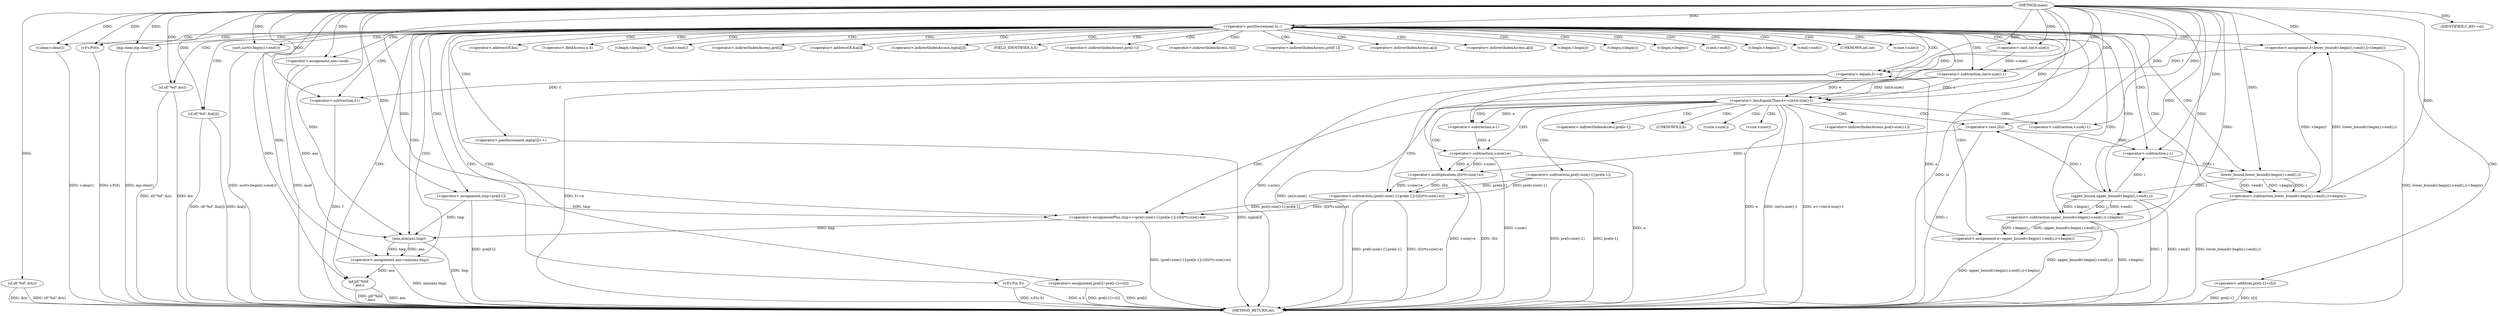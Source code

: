 digraph "main" {  
"1000130" [label = "(METHOD,main)" ]
"1000251" [label = "(METHOD_RETURN,int)" ]
"1000132" [label = "(sf,sf(\"%d\",&tc))" ]
"1000137" [label = "(<operator>.postDecrement,tc--)" ]
"1000140" [label = "(<operator>.assignment,ans=mod)" ]
"1000143" [label = "(v.clear,v.clear())" ]
"1000144" [label = "(v.P,v.P(0))" ]
"1000146" [label = "(mp.clear,mp.clear())" ]
"1000147" [label = "(sf,sf(\"%d\",&n))" ]
"1000165" [label = "(v.P,v.P(x.S))" ]
"1000169" [label = "(sort,sort(v.begin(),v.end()))" ]
"1000172" [label = "(<operator>.assignment,pre[i]=pre[i-1]+v[i])" ]
"1000248" [label = "(pf,pf(\"%lld\n\",ans))" ]
"1000152" [label = "(sf,sf(\"%d\",&a[i]))" ]
"1000158" [label = "(<operator>.postIncrement,mp[a[i]]++)" ]
"1000186" [label = "(<operator>.assignment,f=lower_bound(v.begin(),v.end(),i)-v.begin())" ]
"1000194" [label = "(<operator>.assignment,e=upper_bound(v.begin(),v.end(),i)-v.begin())" ]
"1000207" [label = "(<operator>.assignment,tmp=pre[f-1])" ]
"1000243" [label = "(<operator>.assignment,ans=min(ans,tmp))" ]
"1000176" [label = "(<operator>.addition,pre[i-1]+v[i])" ]
"1000203" [label = "(<operator>.equals,f==e)" ]
"1000206" [label = "(IDENTIFIER,C,if(f==e))" ]
"1000215" [label = "(<operator>.lessEqualsThan,e<=(int)v.size()-1)" ]
"1000222" [label = "(<operator>.assignmentPlus,tmp+=(pre[v.size()-1]-pre[e-1])-((ll)i*(v.size()-e)))" ]
"1000188" [label = "(<operator>.subtraction,lower_bound(v.begin(),v.end(),i)-v.begin())" ]
"1000196" [label = "(<operator>.subtraction,upper_bound(v.begin(),v.end(),i)-v.begin())" ]
"1000245" [label = "(min,min(ans,tmp))" ]
"1000179" [label = "(<operator>.subtraction,i-1)" ]
"1000189" [label = "(lower_bound,lower_bound(v.begin(),v.end(),i))" ]
"1000197" [label = "(upper_bound,upper_bound(v.begin(),v.end(),i))" ]
"1000211" [label = "(<operator>.subtraction,f-1)" ]
"1000217" [label = "(<operator>.subtraction,(int)v.size()-1)" ]
"1000224" [label = "(<operator>.subtraction,(pre[v.size()-1]-pre[e-1])-((ll)i*(v.size()-e)))" ]
"1000218" [label = "(<operator>.cast,(int)v.size())" ]
"1000225" [label = "(<operator>.subtraction,pre[v.size()-1]-pre[e-1])" ]
"1000236" [label = "(<operator>.multiplication,(ll)i*(v.size()-e))" ]
"1000237" [label = "(<operator>.cast,(ll)i)" ]
"1000240" [label = "(<operator>.subtraction,v.size()-e)" ]
"1000228" [label = "(<operator>.subtraction,v.size()-1)" ]
"1000233" [label = "(<operator>.subtraction,e-1)" ]
"1000149" [label = "(<operator>.addressOf,&n)" ]
"1000166" [label = "(<operator>.fieldAccess,x.S)" ]
"1000170" [label = "(v.begin,v.begin())" ]
"1000171" [label = "(v.end,v.end())" ]
"1000173" [label = "(<operator>.indirectIndexAccess,pre[i])" ]
"1000154" [label = "(<operator>.addressOf,&a[i])" ]
"1000159" [label = "(<operator>.indirectIndexAccess,mp[a[i]])" ]
"1000168" [label = "(FIELD_IDENTIFIER,S,S)" ]
"1000177" [label = "(<operator>.indirectIndexAccess,pre[i-1])" ]
"1000182" [label = "(<operator>.indirectIndexAccess,v[i])" ]
"1000209" [label = "(<operator>.indirectIndexAccess,pre[f-1])" ]
"1000155" [label = "(<operator>.indirectIndexAccess,a[i])" ]
"1000161" [label = "(<operator>.indirectIndexAccess,a[i])" ]
"1000193" [label = "(v.begin,v.begin())" ]
"1000201" [label = "(v.begin,v.begin())" ]
"1000190" [label = "(v.begin,v.begin())" ]
"1000191" [label = "(v.end,v.end())" ]
"1000198" [label = "(v.begin,v.begin())" ]
"1000199" [label = "(v.end,v.end())" ]
"1000219" [label = "(UNKNOWN,int,int)" ]
"1000220" [label = "(v.size,v.size())" ]
"1000226" [label = "(<operator>.indirectIndexAccess,pre[v.size()-1])" ]
"1000231" [label = "(<operator>.indirectIndexAccess,pre[e-1])" ]
"1000238" [label = "(UNKNOWN,ll,ll)" ]
"1000241" [label = "(v.size,v.size())" ]
"1000229" [label = "(v.size,v.size())" ]
  "1000132" -> "1000251"  [ label = "DDG: &tc"] 
  "1000132" -> "1000251"  [ label = "DDG: sf(\"%d\",&tc)"] 
  "1000137" -> "1000251"  [ label = "DDG: tc"] 
  "1000143" -> "1000251"  [ label = "DDG: v.clear()"] 
  "1000144" -> "1000251"  [ label = "DDG: v.P(0)"] 
  "1000146" -> "1000251"  [ label = "DDG: mp.clear()"] 
  "1000147" -> "1000251"  [ label = "DDG: &n"] 
  "1000147" -> "1000251"  [ label = "DDG: sf(\"%d\",&n)"] 
  "1000152" -> "1000251"  [ label = "DDG: &a[i]"] 
  "1000152" -> "1000251"  [ label = "DDG: sf(\"%d\",&a[i])"] 
  "1000158" -> "1000251"  [ label = "DDG: mp[a[i]]"] 
  "1000165" -> "1000251"  [ label = "DDG: x.S"] 
  "1000165" -> "1000251"  [ label = "DDG: v.P(x.S)"] 
  "1000169" -> "1000251"  [ label = "DDG: sort(v.begin(),v.end())"] 
  "1000172" -> "1000251"  [ label = "DDG: pre[i]"] 
  "1000176" -> "1000251"  [ label = "DDG: pre[i-1]"] 
  "1000176" -> "1000251"  [ label = "DDG: v[i]"] 
  "1000172" -> "1000251"  [ label = "DDG: pre[i-1]+v[i]"] 
  "1000188" -> "1000251"  [ label = "DDG: lower_bound(v.begin(),v.end(),i)"] 
  "1000186" -> "1000251"  [ label = "DDG: lower_bound(v.begin(),v.end(),i)-v.begin()"] 
  "1000197" -> "1000251"  [ label = "DDG: v.end()"] 
  "1000197" -> "1000251"  [ label = "DDG: i"] 
  "1000196" -> "1000251"  [ label = "DDG: upper_bound(v.begin(),v.end(),i)"] 
  "1000196" -> "1000251"  [ label = "DDG: v.begin()"] 
  "1000194" -> "1000251"  [ label = "DDG: upper_bound(v.begin(),v.end(),i)-v.begin()"] 
  "1000203" -> "1000251"  [ label = "DDG: f==e"] 
  "1000211" -> "1000251"  [ label = "DDG: f"] 
  "1000207" -> "1000251"  [ label = "DDG: pre[f-1]"] 
  "1000215" -> "1000251"  [ label = "DDG: e"] 
  "1000218" -> "1000251"  [ label = "DDG: v.size()"] 
  "1000217" -> "1000251"  [ label = "DDG: (int)v.size()"] 
  "1000215" -> "1000251"  [ label = "DDG: (int)v.size()-1"] 
  "1000215" -> "1000251"  [ label = "DDG: e<=(int)v.size()-1"] 
  "1000225" -> "1000251"  [ label = "DDG: pre[v.size()-1]"] 
  "1000225" -> "1000251"  [ label = "DDG: pre[e-1]"] 
  "1000224" -> "1000251"  [ label = "DDG: pre[v.size()-1]-pre[e-1]"] 
  "1000237" -> "1000251"  [ label = "DDG: i"] 
  "1000236" -> "1000251"  [ label = "DDG: (ll)i"] 
  "1000240" -> "1000251"  [ label = "DDG: v.size()"] 
  "1000240" -> "1000251"  [ label = "DDG: e"] 
  "1000236" -> "1000251"  [ label = "DDG: v.size()-e"] 
  "1000224" -> "1000251"  [ label = "DDG: (ll)i*(v.size()-e)"] 
  "1000222" -> "1000251"  [ label = "DDG: (pre[v.size()-1]-pre[e-1])-((ll)i*(v.size()-e))"] 
  "1000245" -> "1000251"  [ label = "DDG: tmp"] 
  "1000243" -> "1000251"  [ label = "DDG: min(ans,tmp)"] 
  "1000248" -> "1000251"  [ label = "DDG: ans"] 
  "1000248" -> "1000251"  [ label = "DDG: pf(\"%lld\n\",ans)"] 
  "1000140" -> "1000251"  [ label = "DDG: mod"] 
  "1000130" -> "1000132"  [ label = "DDG: "] 
  "1000130" -> "1000137"  [ label = "DDG: "] 
  "1000130" -> "1000140"  [ label = "DDG: "] 
  "1000130" -> "1000143"  [ label = "DDG: "] 
  "1000130" -> "1000146"  [ label = "DDG: "] 
  "1000130" -> "1000144"  [ label = "DDG: "] 
  "1000130" -> "1000147"  [ label = "DDG: "] 
  "1000130" -> "1000169"  [ label = "DDG: "] 
  "1000188" -> "1000186"  [ label = "DDG: v.begin()"] 
  "1000188" -> "1000186"  [ label = "DDG: lower_bound(v.begin(),v.end(),i)"] 
  "1000196" -> "1000194"  [ label = "DDG: v.begin()"] 
  "1000196" -> "1000194"  [ label = "DDG: upper_bound(v.begin(),v.end(),i)"] 
  "1000245" -> "1000243"  [ label = "DDG: tmp"] 
  "1000245" -> "1000243"  [ label = "DDG: ans"] 
  "1000130" -> "1000248"  [ label = "DDG: "] 
  "1000243" -> "1000248"  [ label = "DDG: ans"] 
  "1000130" -> "1000152"  [ label = "DDG: "] 
  "1000130" -> "1000186"  [ label = "DDG: "] 
  "1000130" -> "1000194"  [ label = "DDG: "] 
  "1000130" -> "1000206"  [ label = "DDG: "] 
  "1000130" -> "1000207"  [ label = "DDG: "] 
  "1000224" -> "1000222"  [ label = "DDG: (ll)i*(v.size()-e)"] 
  "1000224" -> "1000222"  [ label = "DDG: pre[v.size()-1]-pre[e-1]"] 
  "1000130" -> "1000243"  [ label = "DDG: "] 
  "1000189" -> "1000188"  [ label = "DDG: v.end()"] 
  "1000189" -> "1000188"  [ label = "DDG: v.begin()"] 
  "1000189" -> "1000188"  [ label = "DDG: i"] 
  "1000130" -> "1000188"  [ label = "DDG: "] 
  "1000197" -> "1000196"  [ label = "DDG: i"] 
  "1000197" -> "1000196"  [ label = "DDG: v.end()"] 
  "1000197" -> "1000196"  [ label = "DDG: v.begin()"] 
  "1000130" -> "1000196"  [ label = "DDG: "] 
  "1000186" -> "1000203"  [ label = "DDG: f"] 
  "1000130" -> "1000203"  [ label = "DDG: "] 
  "1000194" -> "1000203"  [ label = "DDG: e"] 
  "1000203" -> "1000215"  [ label = "DDG: e"] 
  "1000130" -> "1000215"  [ label = "DDG: "] 
  "1000217" -> "1000215"  [ label = "DDG: (int)v.size()"] 
  "1000217" -> "1000215"  [ label = "DDG: 1"] 
  "1000207" -> "1000222"  [ label = "DDG: tmp"] 
  "1000130" -> "1000222"  [ label = "DDG: "] 
  "1000140" -> "1000245"  [ label = "DDG: ans"] 
  "1000130" -> "1000245"  [ label = "DDG: "] 
  "1000207" -> "1000245"  [ label = "DDG: tmp"] 
  "1000222" -> "1000245"  [ label = "DDG: tmp"] 
  "1000197" -> "1000179"  [ label = "DDG: i"] 
  "1000237" -> "1000179"  [ label = "DDG: i"] 
  "1000130" -> "1000179"  [ label = "DDG: "] 
  "1000130" -> "1000189"  [ label = "DDG: "] 
  "1000179" -> "1000189"  [ label = "DDG: i"] 
  "1000130" -> "1000197"  [ label = "DDG: "] 
  "1000189" -> "1000197"  [ label = "DDG: i"] 
  "1000203" -> "1000211"  [ label = "DDG: f"] 
  "1000130" -> "1000211"  [ label = "DDG: "] 
  "1000218" -> "1000217"  [ label = "DDG: v.size()"] 
  "1000130" -> "1000217"  [ label = "DDG: "] 
  "1000225" -> "1000224"  [ label = "DDG: pre[e-1]"] 
  "1000225" -> "1000224"  [ label = "DDG: pre[v.size()-1]"] 
  "1000236" -> "1000224"  [ label = "DDG: (ll)i"] 
  "1000236" -> "1000224"  [ label = "DDG: v.size()-e"] 
  "1000130" -> "1000218"  [ label = "DDG: "] 
  "1000237" -> "1000236"  [ label = "DDG: i"] 
  "1000240" -> "1000236"  [ label = "DDG: e"] 
  "1000240" -> "1000236"  [ label = "DDG: v.size()"] 
  "1000197" -> "1000237"  [ label = "DDG: i"] 
  "1000130" -> "1000237"  [ label = "DDG: "] 
  "1000130" -> "1000240"  [ label = "DDG: "] 
  "1000233" -> "1000240"  [ label = "DDG: e"] 
  "1000130" -> "1000228"  [ label = "DDG: "] 
  "1000215" -> "1000233"  [ label = "DDG: e"] 
  "1000130" -> "1000233"  [ label = "DDG: "] 
  "1000137" -> "1000211"  [ label = "CDG: "] 
  "1000137" -> "1000191"  [ label = "CDG: "] 
  "1000137" -> "1000161"  [ label = "CDG: "] 
  "1000137" -> "1000199"  [ label = "CDG: "] 
  "1000137" -> "1000182"  [ label = "CDG: "] 
  "1000137" -> "1000197"  [ label = "CDG: "] 
  "1000137" -> "1000166"  [ label = "CDG: "] 
  "1000137" -> "1000243"  [ label = "CDG: "] 
  "1000137" -> "1000144"  [ label = "CDG: "] 
  "1000137" -> "1000165"  [ label = "CDG: "] 
  "1000137" -> "1000149"  [ label = "CDG: "] 
  "1000137" -> "1000219"  [ label = "CDG: "] 
  "1000137" -> "1000188"  [ label = "CDG: "] 
  "1000137" -> "1000220"  [ label = "CDG: "] 
  "1000137" -> "1000190"  [ label = "CDG: "] 
  "1000137" -> "1000201"  [ label = "CDG: "] 
  "1000137" -> "1000248"  [ label = "CDG: "] 
  "1000137" -> "1000154"  [ label = "CDG: "] 
  "1000137" -> "1000179"  [ label = "CDG: "] 
  "1000137" -> "1000194"  [ label = "CDG: "] 
  "1000137" -> "1000176"  [ label = "CDG: "] 
  "1000137" -> "1000217"  [ label = "CDG: "] 
  "1000137" -> "1000146"  [ label = "CDG: "] 
  "1000137" -> "1000245"  [ label = "CDG: "] 
  "1000137" -> "1000198"  [ label = "CDG: "] 
  "1000137" -> "1000152"  [ label = "CDG: "] 
  "1000137" -> "1000186"  [ label = "CDG: "] 
  "1000137" -> "1000172"  [ label = "CDG: "] 
  "1000137" -> "1000189"  [ label = "CDG: "] 
  "1000137" -> "1000169"  [ label = "CDG: "] 
  "1000137" -> "1000196"  [ label = "CDG: "] 
  "1000137" -> "1000168"  [ label = "CDG: "] 
  "1000137" -> "1000215"  [ label = "CDG: "] 
  "1000137" -> "1000143"  [ label = "CDG: "] 
  "1000137" -> "1000207"  [ label = "CDG: "] 
  "1000137" -> "1000159"  [ label = "CDG: "] 
  "1000137" -> "1000203"  [ label = "CDG: "] 
  "1000137" -> "1000173"  [ label = "CDG: "] 
  "1000137" -> "1000158"  [ label = "CDG: "] 
  "1000137" -> "1000218"  [ label = "CDG: "] 
  "1000137" -> "1000155"  [ label = "CDG: "] 
  "1000137" -> "1000137"  [ label = "CDG: "] 
  "1000137" -> "1000147"  [ label = "CDG: "] 
  "1000137" -> "1000170"  [ label = "CDG: "] 
  "1000137" -> "1000171"  [ label = "CDG: "] 
  "1000137" -> "1000193"  [ label = "CDG: "] 
  "1000137" -> "1000177"  [ label = "CDG: "] 
  "1000137" -> "1000209"  [ label = "CDG: "] 
  "1000137" -> "1000140"  [ label = "CDG: "] 
  "1000215" -> "1000238"  [ label = "CDG: "] 
  "1000215" -> "1000233"  [ label = "CDG: "] 
  "1000215" -> "1000236"  [ label = "CDG: "] 
  "1000215" -> "1000222"  [ label = "CDG: "] 
  "1000215" -> "1000224"  [ label = "CDG: "] 
  "1000215" -> "1000240"  [ label = "CDG: "] 
  "1000215" -> "1000226"  [ label = "CDG: "] 
  "1000215" -> "1000229"  [ label = "CDG: "] 
  "1000215" -> "1000225"  [ label = "CDG: "] 
  "1000215" -> "1000237"  [ label = "CDG: "] 
  "1000215" -> "1000231"  [ label = "CDG: "] 
  "1000215" -> "1000241"  [ label = "CDG: "] 
  "1000215" -> "1000228"  [ label = "CDG: "] 
}
